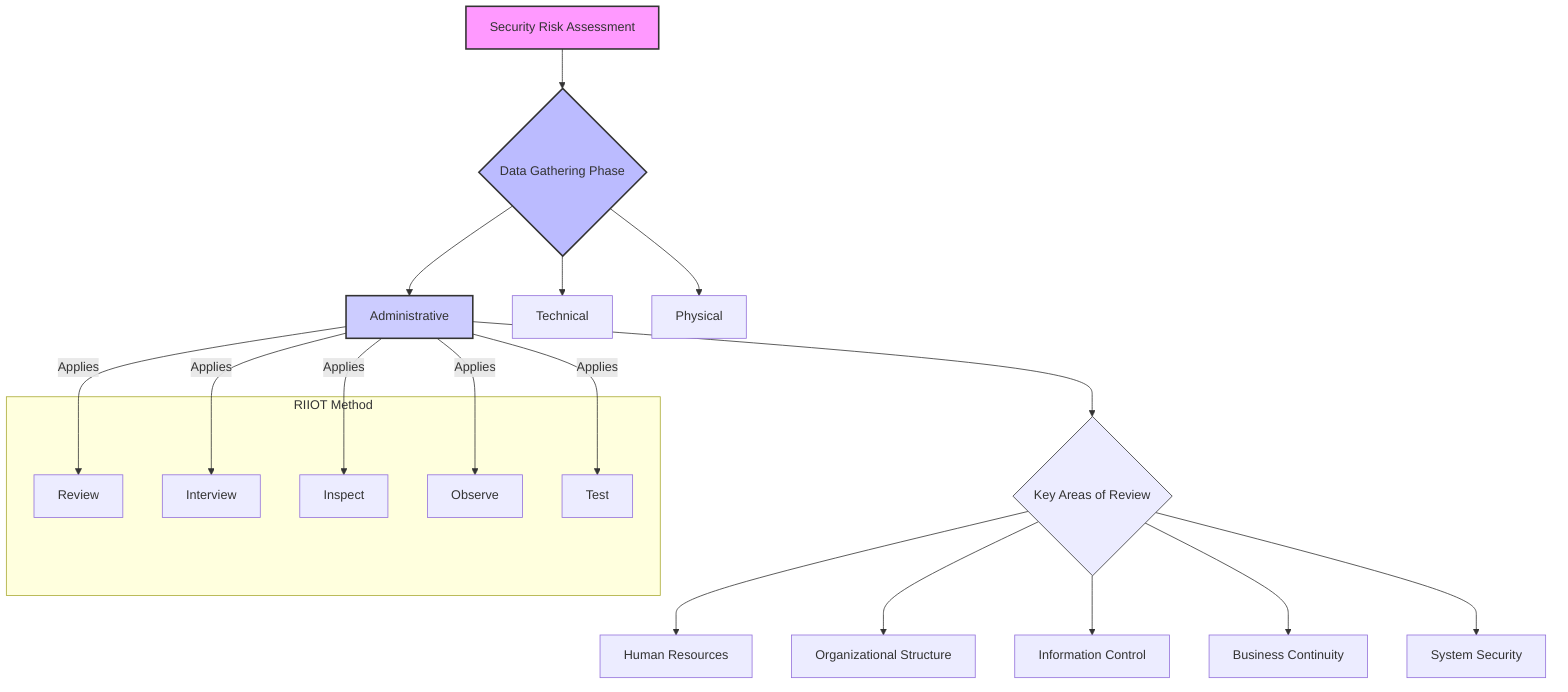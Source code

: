 graph TD
    A[Security Risk Assessment] --> B{Data Gathering Phase};
    B --> C[Administrative];
    B --> D[Technical];
    B --> E[Physical];

    C --> F{Key Areas of Review};
    F --> G[Human Resources];
    F --> H[Organizational Structure];
    F --> I[Information Control];
    F --> J[Business Continuity];
    F --> K[System Security];

    subgraph RIIOT Method
        direction LR
        L[Review]
        M[Interview]
        N[Inspect]
        O[Observe]
        P[Test]
    end

    C -- Applies --> L;
    C -- Applies --> M;
    C -- Applies --> N;
    C -- Applies --> O;
    C -- Applies --> P;

    style A fill:#f9f,stroke:#333,stroke-width:2px
    style B fill:#bbf,stroke:#333,stroke-width:2px
    style C fill:#ccf,stroke:#333,stroke-width:2px
    style F fill:#lightgrey,stroke:#333,stroke-width:1px